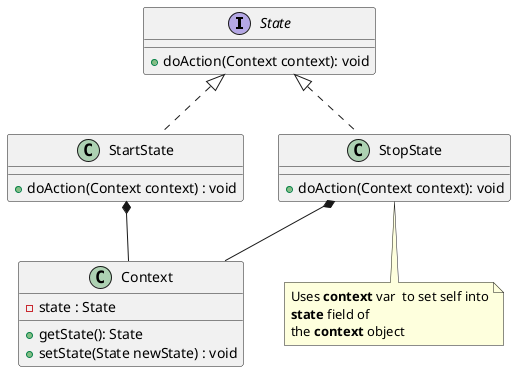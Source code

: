 @startuml

interface State{
    +doAction(Context context): void
}


class StartState implements State{
    +doAction(Context context) : void
}
class StopState implements State{
    +doAction(Context context): void
}

note bottom of StopState
    Uses <b>context</b> var  to set self into
    <b>state</b> field of
    the <b>context</b> object
end note

class Context{
    -state : State
    +getState(): State
    +setState(State newState) : void
}


StartState  *--  Context
StopState *-- Context


@enduml